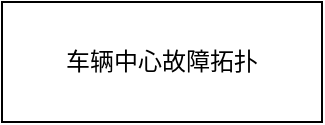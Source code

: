 <mxfile version="15.0.3" type="github">
  <diagram id="WiYSkN_PFwNk-PM7Bung" name="第 1 页">
    <mxGraphModel dx="1422" dy="762" grid="1" gridSize="10" guides="1" tooltips="1" connect="1" arrows="1" fold="1" page="1" pageScale="1" pageWidth="827" pageHeight="1169" math="0" shadow="0">
      <root>
        <mxCell id="0" />
        <mxCell id="1" parent="0" />
        <mxCell id="kft0x-aCpBcUMIbDIcwz-1" value="车辆中心故障拓扑" style="whiteSpace=wrap;html=1;" vertex="1" parent="1">
          <mxGeometry x="370" y="110" width="160" height="60" as="geometry" />
        </mxCell>
      </root>
    </mxGraphModel>
  </diagram>
</mxfile>

